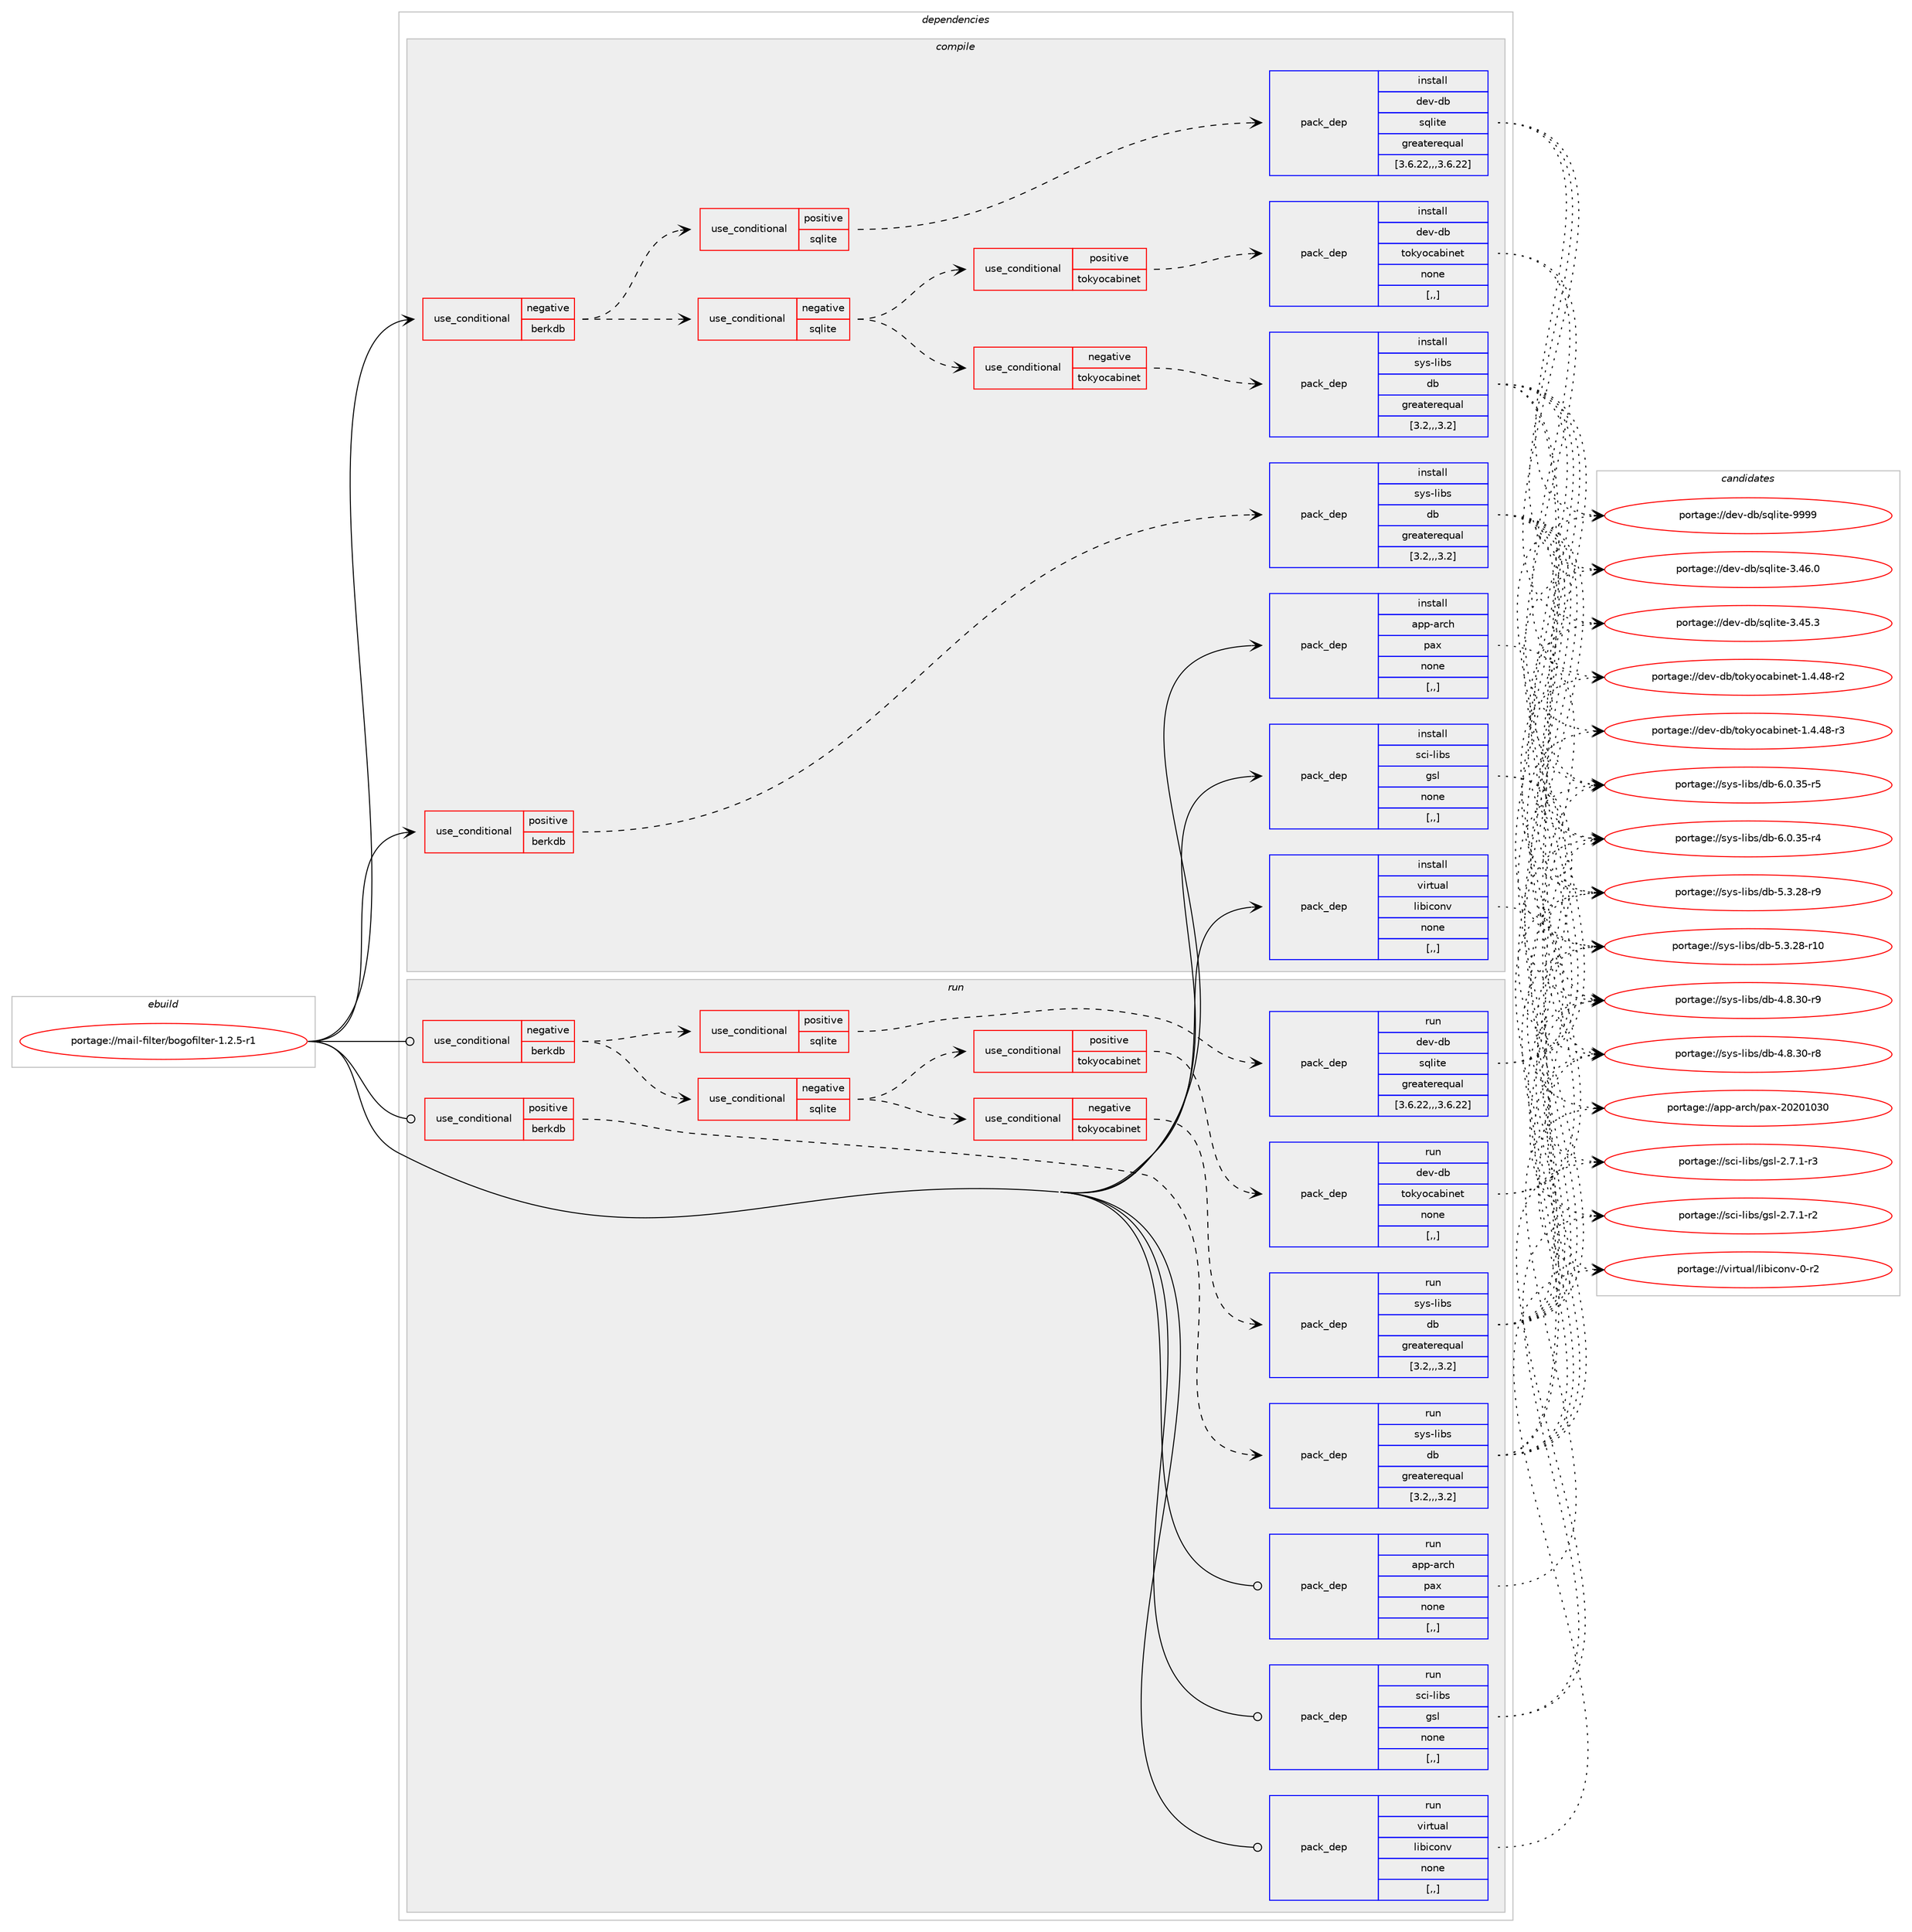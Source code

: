 digraph prolog {

# *************
# Graph options
# *************

newrank=true;
concentrate=true;
compound=true;
graph [rankdir=LR,fontname=Helvetica,fontsize=10,ranksep=1.5];#, ranksep=2.5, nodesep=0.2];
edge  [arrowhead=vee];
node  [fontname=Helvetica,fontsize=10];

# **********
# The ebuild
# **********

subgraph cluster_leftcol {
color=gray;
label=<<i>ebuild</i>>;
id [label="portage://mail-filter/bogofilter-1.2.5-r1", color=red, width=4, href="../mail-filter/bogofilter-1.2.5-r1.svg"];
}

# ****************
# The dependencies
# ****************

subgraph cluster_midcol {
color=gray;
label=<<i>dependencies</i>>;
subgraph cluster_compile {
fillcolor="#eeeeee";
style=filled;
label=<<i>compile</i>>;
subgraph cond69846 {
dependency277665 [label=<<TABLE BORDER="0" CELLBORDER="1" CELLSPACING="0" CELLPADDING="4"><TR><TD ROWSPAN="3" CELLPADDING="10">use_conditional</TD></TR><TR><TD>negative</TD></TR><TR><TD>berkdb</TD></TR></TABLE>>, shape=none, color=red];
subgraph cond69847 {
dependency277666 [label=<<TABLE BORDER="0" CELLBORDER="1" CELLSPACING="0" CELLPADDING="4"><TR><TD ROWSPAN="3" CELLPADDING="10">use_conditional</TD></TR><TR><TD>positive</TD></TR><TR><TD>sqlite</TD></TR></TABLE>>, shape=none, color=red];
subgraph pack205531 {
dependency277667 [label=<<TABLE BORDER="0" CELLBORDER="1" CELLSPACING="0" CELLPADDING="4" WIDTH="220"><TR><TD ROWSPAN="6" CELLPADDING="30">pack_dep</TD></TR><TR><TD WIDTH="110">install</TD></TR><TR><TD>dev-db</TD></TR><TR><TD>sqlite</TD></TR><TR><TD>greaterequal</TD></TR><TR><TD>[3.6.22,,,3.6.22]</TD></TR></TABLE>>, shape=none, color=blue];
}
dependency277666:e -> dependency277667:w [weight=20,style="dashed",arrowhead="vee"];
}
dependency277665:e -> dependency277666:w [weight=20,style="dashed",arrowhead="vee"];
subgraph cond69848 {
dependency277668 [label=<<TABLE BORDER="0" CELLBORDER="1" CELLSPACING="0" CELLPADDING="4"><TR><TD ROWSPAN="3" CELLPADDING="10">use_conditional</TD></TR><TR><TD>negative</TD></TR><TR><TD>sqlite</TD></TR></TABLE>>, shape=none, color=red];
subgraph cond69849 {
dependency277669 [label=<<TABLE BORDER="0" CELLBORDER="1" CELLSPACING="0" CELLPADDING="4"><TR><TD ROWSPAN="3" CELLPADDING="10">use_conditional</TD></TR><TR><TD>positive</TD></TR><TR><TD>tokyocabinet</TD></TR></TABLE>>, shape=none, color=red];
subgraph pack205532 {
dependency277670 [label=<<TABLE BORDER="0" CELLBORDER="1" CELLSPACING="0" CELLPADDING="4" WIDTH="220"><TR><TD ROWSPAN="6" CELLPADDING="30">pack_dep</TD></TR><TR><TD WIDTH="110">install</TD></TR><TR><TD>dev-db</TD></TR><TR><TD>tokyocabinet</TD></TR><TR><TD>none</TD></TR><TR><TD>[,,]</TD></TR></TABLE>>, shape=none, color=blue];
}
dependency277669:e -> dependency277670:w [weight=20,style="dashed",arrowhead="vee"];
}
dependency277668:e -> dependency277669:w [weight=20,style="dashed",arrowhead="vee"];
subgraph cond69850 {
dependency277671 [label=<<TABLE BORDER="0" CELLBORDER="1" CELLSPACING="0" CELLPADDING="4"><TR><TD ROWSPAN="3" CELLPADDING="10">use_conditional</TD></TR><TR><TD>negative</TD></TR><TR><TD>tokyocabinet</TD></TR></TABLE>>, shape=none, color=red];
subgraph pack205533 {
dependency277672 [label=<<TABLE BORDER="0" CELLBORDER="1" CELLSPACING="0" CELLPADDING="4" WIDTH="220"><TR><TD ROWSPAN="6" CELLPADDING="30">pack_dep</TD></TR><TR><TD WIDTH="110">install</TD></TR><TR><TD>sys-libs</TD></TR><TR><TD>db</TD></TR><TR><TD>greaterequal</TD></TR><TR><TD>[3.2,,,3.2]</TD></TR></TABLE>>, shape=none, color=blue];
}
dependency277671:e -> dependency277672:w [weight=20,style="dashed",arrowhead="vee"];
}
dependency277668:e -> dependency277671:w [weight=20,style="dashed",arrowhead="vee"];
}
dependency277665:e -> dependency277668:w [weight=20,style="dashed",arrowhead="vee"];
}
id:e -> dependency277665:w [weight=20,style="solid",arrowhead="vee"];
subgraph cond69851 {
dependency277673 [label=<<TABLE BORDER="0" CELLBORDER="1" CELLSPACING="0" CELLPADDING="4"><TR><TD ROWSPAN="3" CELLPADDING="10">use_conditional</TD></TR><TR><TD>positive</TD></TR><TR><TD>berkdb</TD></TR></TABLE>>, shape=none, color=red];
subgraph pack205534 {
dependency277674 [label=<<TABLE BORDER="0" CELLBORDER="1" CELLSPACING="0" CELLPADDING="4" WIDTH="220"><TR><TD ROWSPAN="6" CELLPADDING="30">pack_dep</TD></TR><TR><TD WIDTH="110">install</TD></TR><TR><TD>sys-libs</TD></TR><TR><TD>db</TD></TR><TR><TD>greaterequal</TD></TR><TR><TD>[3.2,,,3.2]</TD></TR></TABLE>>, shape=none, color=blue];
}
dependency277673:e -> dependency277674:w [weight=20,style="dashed",arrowhead="vee"];
}
id:e -> dependency277673:w [weight=20,style="solid",arrowhead="vee"];
subgraph pack205535 {
dependency277675 [label=<<TABLE BORDER="0" CELLBORDER="1" CELLSPACING="0" CELLPADDING="4" WIDTH="220"><TR><TD ROWSPAN="6" CELLPADDING="30">pack_dep</TD></TR><TR><TD WIDTH="110">install</TD></TR><TR><TD>app-arch</TD></TR><TR><TD>pax</TD></TR><TR><TD>none</TD></TR><TR><TD>[,,]</TD></TR></TABLE>>, shape=none, color=blue];
}
id:e -> dependency277675:w [weight=20,style="solid",arrowhead="vee"];
subgraph pack205536 {
dependency277676 [label=<<TABLE BORDER="0" CELLBORDER="1" CELLSPACING="0" CELLPADDING="4" WIDTH="220"><TR><TD ROWSPAN="6" CELLPADDING="30">pack_dep</TD></TR><TR><TD WIDTH="110">install</TD></TR><TR><TD>sci-libs</TD></TR><TR><TD>gsl</TD></TR><TR><TD>none</TD></TR><TR><TD>[,,]</TD></TR></TABLE>>, shape=none, color=blue];
}
id:e -> dependency277676:w [weight=20,style="solid",arrowhead="vee"];
subgraph pack205537 {
dependency277677 [label=<<TABLE BORDER="0" CELLBORDER="1" CELLSPACING="0" CELLPADDING="4" WIDTH="220"><TR><TD ROWSPAN="6" CELLPADDING="30">pack_dep</TD></TR><TR><TD WIDTH="110">install</TD></TR><TR><TD>virtual</TD></TR><TR><TD>libiconv</TD></TR><TR><TD>none</TD></TR><TR><TD>[,,]</TD></TR></TABLE>>, shape=none, color=blue];
}
id:e -> dependency277677:w [weight=20,style="solid",arrowhead="vee"];
}
subgraph cluster_compileandrun {
fillcolor="#eeeeee";
style=filled;
label=<<i>compile and run</i>>;
}
subgraph cluster_run {
fillcolor="#eeeeee";
style=filled;
label=<<i>run</i>>;
subgraph cond69852 {
dependency277678 [label=<<TABLE BORDER="0" CELLBORDER="1" CELLSPACING="0" CELLPADDING="4"><TR><TD ROWSPAN="3" CELLPADDING="10">use_conditional</TD></TR><TR><TD>negative</TD></TR><TR><TD>berkdb</TD></TR></TABLE>>, shape=none, color=red];
subgraph cond69853 {
dependency277679 [label=<<TABLE BORDER="0" CELLBORDER="1" CELLSPACING="0" CELLPADDING="4"><TR><TD ROWSPAN="3" CELLPADDING="10">use_conditional</TD></TR><TR><TD>positive</TD></TR><TR><TD>sqlite</TD></TR></TABLE>>, shape=none, color=red];
subgraph pack205538 {
dependency277680 [label=<<TABLE BORDER="0" CELLBORDER="1" CELLSPACING="0" CELLPADDING="4" WIDTH="220"><TR><TD ROWSPAN="6" CELLPADDING="30">pack_dep</TD></TR><TR><TD WIDTH="110">run</TD></TR><TR><TD>dev-db</TD></TR><TR><TD>sqlite</TD></TR><TR><TD>greaterequal</TD></TR><TR><TD>[3.6.22,,,3.6.22]</TD></TR></TABLE>>, shape=none, color=blue];
}
dependency277679:e -> dependency277680:w [weight=20,style="dashed",arrowhead="vee"];
}
dependency277678:e -> dependency277679:w [weight=20,style="dashed",arrowhead="vee"];
subgraph cond69854 {
dependency277681 [label=<<TABLE BORDER="0" CELLBORDER="1" CELLSPACING="0" CELLPADDING="4"><TR><TD ROWSPAN="3" CELLPADDING="10">use_conditional</TD></TR><TR><TD>negative</TD></TR><TR><TD>sqlite</TD></TR></TABLE>>, shape=none, color=red];
subgraph cond69855 {
dependency277682 [label=<<TABLE BORDER="0" CELLBORDER="1" CELLSPACING="0" CELLPADDING="4"><TR><TD ROWSPAN="3" CELLPADDING="10">use_conditional</TD></TR><TR><TD>positive</TD></TR><TR><TD>tokyocabinet</TD></TR></TABLE>>, shape=none, color=red];
subgraph pack205539 {
dependency277683 [label=<<TABLE BORDER="0" CELLBORDER="1" CELLSPACING="0" CELLPADDING="4" WIDTH="220"><TR><TD ROWSPAN="6" CELLPADDING="30">pack_dep</TD></TR><TR><TD WIDTH="110">run</TD></TR><TR><TD>dev-db</TD></TR><TR><TD>tokyocabinet</TD></TR><TR><TD>none</TD></TR><TR><TD>[,,]</TD></TR></TABLE>>, shape=none, color=blue];
}
dependency277682:e -> dependency277683:w [weight=20,style="dashed",arrowhead="vee"];
}
dependency277681:e -> dependency277682:w [weight=20,style="dashed",arrowhead="vee"];
subgraph cond69856 {
dependency277684 [label=<<TABLE BORDER="0" CELLBORDER="1" CELLSPACING="0" CELLPADDING="4"><TR><TD ROWSPAN="3" CELLPADDING="10">use_conditional</TD></TR><TR><TD>negative</TD></TR><TR><TD>tokyocabinet</TD></TR></TABLE>>, shape=none, color=red];
subgraph pack205540 {
dependency277685 [label=<<TABLE BORDER="0" CELLBORDER="1" CELLSPACING="0" CELLPADDING="4" WIDTH="220"><TR><TD ROWSPAN="6" CELLPADDING="30">pack_dep</TD></TR><TR><TD WIDTH="110">run</TD></TR><TR><TD>sys-libs</TD></TR><TR><TD>db</TD></TR><TR><TD>greaterequal</TD></TR><TR><TD>[3.2,,,3.2]</TD></TR></TABLE>>, shape=none, color=blue];
}
dependency277684:e -> dependency277685:w [weight=20,style="dashed",arrowhead="vee"];
}
dependency277681:e -> dependency277684:w [weight=20,style="dashed",arrowhead="vee"];
}
dependency277678:e -> dependency277681:w [weight=20,style="dashed",arrowhead="vee"];
}
id:e -> dependency277678:w [weight=20,style="solid",arrowhead="odot"];
subgraph cond69857 {
dependency277686 [label=<<TABLE BORDER="0" CELLBORDER="1" CELLSPACING="0" CELLPADDING="4"><TR><TD ROWSPAN="3" CELLPADDING="10">use_conditional</TD></TR><TR><TD>positive</TD></TR><TR><TD>berkdb</TD></TR></TABLE>>, shape=none, color=red];
subgraph pack205541 {
dependency277687 [label=<<TABLE BORDER="0" CELLBORDER="1" CELLSPACING="0" CELLPADDING="4" WIDTH="220"><TR><TD ROWSPAN="6" CELLPADDING="30">pack_dep</TD></TR><TR><TD WIDTH="110">run</TD></TR><TR><TD>sys-libs</TD></TR><TR><TD>db</TD></TR><TR><TD>greaterequal</TD></TR><TR><TD>[3.2,,,3.2]</TD></TR></TABLE>>, shape=none, color=blue];
}
dependency277686:e -> dependency277687:w [weight=20,style="dashed",arrowhead="vee"];
}
id:e -> dependency277686:w [weight=20,style="solid",arrowhead="odot"];
subgraph pack205542 {
dependency277688 [label=<<TABLE BORDER="0" CELLBORDER="1" CELLSPACING="0" CELLPADDING="4" WIDTH="220"><TR><TD ROWSPAN="6" CELLPADDING="30">pack_dep</TD></TR><TR><TD WIDTH="110">run</TD></TR><TR><TD>app-arch</TD></TR><TR><TD>pax</TD></TR><TR><TD>none</TD></TR><TR><TD>[,,]</TD></TR></TABLE>>, shape=none, color=blue];
}
id:e -> dependency277688:w [weight=20,style="solid",arrowhead="odot"];
subgraph pack205543 {
dependency277689 [label=<<TABLE BORDER="0" CELLBORDER="1" CELLSPACING="0" CELLPADDING="4" WIDTH="220"><TR><TD ROWSPAN="6" CELLPADDING="30">pack_dep</TD></TR><TR><TD WIDTH="110">run</TD></TR><TR><TD>sci-libs</TD></TR><TR><TD>gsl</TD></TR><TR><TD>none</TD></TR><TR><TD>[,,]</TD></TR></TABLE>>, shape=none, color=blue];
}
id:e -> dependency277689:w [weight=20,style="solid",arrowhead="odot"];
subgraph pack205544 {
dependency277690 [label=<<TABLE BORDER="0" CELLBORDER="1" CELLSPACING="0" CELLPADDING="4" WIDTH="220"><TR><TD ROWSPAN="6" CELLPADDING="30">pack_dep</TD></TR><TR><TD WIDTH="110">run</TD></TR><TR><TD>virtual</TD></TR><TR><TD>libiconv</TD></TR><TR><TD>none</TD></TR><TR><TD>[,,]</TD></TR></TABLE>>, shape=none, color=blue];
}
id:e -> dependency277690:w [weight=20,style="solid",arrowhead="odot"];
}
}

# **************
# The candidates
# **************

subgraph cluster_choices {
rank=same;
color=gray;
label=<<i>candidates</i>>;

subgraph choice205531 {
color=black;
nodesep=1;
choice1001011184510098471151131081051161014557575757 [label="portage://dev-db/sqlite-9999", color=red, width=4,href="../dev-db/sqlite-9999.svg"];
choice10010111845100984711511310810511610145514652544648 [label="portage://dev-db/sqlite-3.46.0", color=red, width=4,href="../dev-db/sqlite-3.46.0.svg"];
choice10010111845100984711511310810511610145514652534651 [label="portage://dev-db/sqlite-3.45.3", color=red, width=4,href="../dev-db/sqlite-3.45.3.svg"];
dependency277667:e -> choice1001011184510098471151131081051161014557575757:w [style=dotted,weight="100"];
dependency277667:e -> choice10010111845100984711511310810511610145514652544648:w [style=dotted,weight="100"];
dependency277667:e -> choice10010111845100984711511310810511610145514652534651:w [style=dotted,weight="100"];
}
subgraph choice205532 {
color=black;
nodesep=1;
choice100101118451009847116111107121111999798105110101116454946524652564511451 [label="portage://dev-db/tokyocabinet-1.4.48-r3", color=red, width=4,href="../dev-db/tokyocabinet-1.4.48-r3.svg"];
choice100101118451009847116111107121111999798105110101116454946524652564511450 [label="portage://dev-db/tokyocabinet-1.4.48-r2", color=red, width=4,href="../dev-db/tokyocabinet-1.4.48-r2.svg"];
dependency277670:e -> choice100101118451009847116111107121111999798105110101116454946524652564511451:w [style=dotted,weight="100"];
dependency277670:e -> choice100101118451009847116111107121111999798105110101116454946524652564511450:w [style=dotted,weight="100"];
}
subgraph choice205533 {
color=black;
nodesep=1;
choice11512111545108105981154710098455446484651534511453 [label="portage://sys-libs/db-6.0.35-r5", color=red, width=4,href="../sys-libs/db-6.0.35-r5.svg"];
choice11512111545108105981154710098455446484651534511452 [label="portage://sys-libs/db-6.0.35-r4", color=red, width=4,href="../sys-libs/db-6.0.35-r4.svg"];
choice11512111545108105981154710098455346514650564511457 [label="portage://sys-libs/db-5.3.28-r9", color=red, width=4,href="../sys-libs/db-5.3.28-r9.svg"];
choice1151211154510810598115471009845534651465056451144948 [label="portage://sys-libs/db-5.3.28-r10", color=red, width=4,href="../sys-libs/db-5.3.28-r10.svg"];
choice11512111545108105981154710098455246564651484511457 [label="portage://sys-libs/db-4.8.30-r9", color=red, width=4,href="../sys-libs/db-4.8.30-r9.svg"];
choice11512111545108105981154710098455246564651484511456 [label="portage://sys-libs/db-4.8.30-r8", color=red, width=4,href="../sys-libs/db-4.8.30-r8.svg"];
dependency277672:e -> choice11512111545108105981154710098455446484651534511453:w [style=dotted,weight="100"];
dependency277672:e -> choice11512111545108105981154710098455446484651534511452:w [style=dotted,weight="100"];
dependency277672:e -> choice11512111545108105981154710098455346514650564511457:w [style=dotted,weight="100"];
dependency277672:e -> choice1151211154510810598115471009845534651465056451144948:w [style=dotted,weight="100"];
dependency277672:e -> choice11512111545108105981154710098455246564651484511457:w [style=dotted,weight="100"];
dependency277672:e -> choice11512111545108105981154710098455246564651484511456:w [style=dotted,weight="100"];
}
subgraph choice205534 {
color=black;
nodesep=1;
choice11512111545108105981154710098455446484651534511453 [label="portage://sys-libs/db-6.0.35-r5", color=red, width=4,href="../sys-libs/db-6.0.35-r5.svg"];
choice11512111545108105981154710098455446484651534511452 [label="portage://sys-libs/db-6.0.35-r4", color=red, width=4,href="../sys-libs/db-6.0.35-r4.svg"];
choice11512111545108105981154710098455346514650564511457 [label="portage://sys-libs/db-5.3.28-r9", color=red, width=4,href="../sys-libs/db-5.3.28-r9.svg"];
choice1151211154510810598115471009845534651465056451144948 [label="portage://sys-libs/db-5.3.28-r10", color=red, width=4,href="../sys-libs/db-5.3.28-r10.svg"];
choice11512111545108105981154710098455246564651484511457 [label="portage://sys-libs/db-4.8.30-r9", color=red, width=4,href="../sys-libs/db-4.8.30-r9.svg"];
choice11512111545108105981154710098455246564651484511456 [label="portage://sys-libs/db-4.8.30-r8", color=red, width=4,href="../sys-libs/db-4.8.30-r8.svg"];
dependency277674:e -> choice11512111545108105981154710098455446484651534511453:w [style=dotted,weight="100"];
dependency277674:e -> choice11512111545108105981154710098455446484651534511452:w [style=dotted,weight="100"];
dependency277674:e -> choice11512111545108105981154710098455346514650564511457:w [style=dotted,weight="100"];
dependency277674:e -> choice1151211154510810598115471009845534651465056451144948:w [style=dotted,weight="100"];
dependency277674:e -> choice11512111545108105981154710098455246564651484511457:w [style=dotted,weight="100"];
dependency277674:e -> choice11512111545108105981154710098455246564651484511456:w [style=dotted,weight="100"];
}
subgraph choice205535 {
color=black;
nodesep=1;
choice971121124597114991044711297120455048504849485148 [label="portage://app-arch/pax-20201030", color=red, width=4,href="../app-arch/pax-20201030.svg"];
dependency277675:e -> choice971121124597114991044711297120455048504849485148:w [style=dotted,weight="100"];
}
subgraph choice205536 {
color=black;
nodesep=1;
choice115991054510810598115471031151084550465546494511451 [label="portage://sci-libs/gsl-2.7.1-r3", color=red, width=4,href="../sci-libs/gsl-2.7.1-r3.svg"];
choice115991054510810598115471031151084550465546494511450 [label="portage://sci-libs/gsl-2.7.1-r2", color=red, width=4,href="../sci-libs/gsl-2.7.1-r2.svg"];
dependency277676:e -> choice115991054510810598115471031151084550465546494511451:w [style=dotted,weight="100"];
dependency277676:e -> choice115991054510810598115471031151084550465546494511450:w [style=dotted,weight="100"];
}
subgraph choice205537 {
color=black;
nodesep=1;
choice1181051141161179710847108105981059911111011845484511450 [label="portage://virtual/libiconv-0-r2", color=red, width=4,href="../virtual/libiconv-0-r2.svg"];
dependency277677:e -> choice1181051141161179710847108105981059911111011845484511450:w [style=dotted,weight="100"];
}
subgraph choice205538 {
color=black;
nodesep=1;
choice1001011184510098471151131081051161014557575757 [label="portage://dev-db/sqlite-9999", color=red, width=4,href="../dev-db/sqlite-9999.svg"];
choice10010111845100984711511310810511610145514652544648 [label="portage://dev-db/sqlite-3.46.0", color=red, width=4,href="../dev-db/sqlite-3.46.0.svg"];
choice10010111845100984711511310810511610145514652534651 [label="portage://dev-db/sqlite-3.45.3", color=red, width=4,href="../dev-db/sqlite-3.45.3.svg"];
dependency277680:e -> choice1001011184510098471151131081051161014557575757:w [style=dotted,weight="100"];
dependency277680:e -> choice10010111845100984711511310810511610145514652544648:w [style=dotted,weight="100"];
dependency277680:e -> choice10010111845100984711511310810511610145514652534651:w [style=dotted,weight="100"];
}
subgraph choice205539 {
color=black;
nodesep=1;
choice100101118451009847116111107121111999798105110101116454946524652564511451 [label="portage://dev-db/tokyocabinet-1.4.48-r3", color=red, width=4,href="../dev-db/tokyocabinet-1.4.48-r3.svg"];
choice100101118451009847116111107121111999798105110101116454946524652564511450 [label="portage://dev-db/tokyocabinet-1.4.48-r2", color=red, width=4,href="../dev-db/tokyocabinet-1.4.48-r2.svg"];
dependency277683:e -> choice100101118451009847116111107121111999798105110101116454946524652564511451:w [style=dotted,weight="100"];
dependency277683:e -> choice100101118451009847116111107121111999798105110101116454946524652564511450:w [style=dotted,weight="100"];
}
subgraph choice205540 {
color=black;
nodesep=1;
choice11512111545108105981154710098455446484651534511453 [label="portage://sys-libs/db-6.0.35-r5", color=red, width=4,href="../sys-libs/db-6.0.35-r5.svg"];
choice11512111545108105981154710098455446484651534511452 [label="portage://sys-libs/db-6.0.35-r4", color=red, width=4,href="../sys-libs/db-6.0.35-r4.svg"];
choice11512111545108105981154710098455346514650564511457 [label="portage://sys-libs/db-5.3.28-r9", color=red, width=4,href="../sys-libs/db-5.3.28-r9.svg"];
choice1151211154510810598115471009845534651465056451144948 [label="portage://sys-libs/db-5.3.28-r10", color=red, width=4,href="../sys-libs/db-5.3.28-r10.svg"];
choice11512111545108105981154710098455246564651484511457 [label="portage://sys-libs/db-4.8.30-r9", color=red, width=4,href="../sys-libs/db-4.8.30-r9.svg"];
choice11512111545108105981154710098455246564651484511456 [label="portage://sys-libs/db-4.8.30-r8", color=red, width=4,href="../sys-libs/db-4.8.30-r8.svg"];
dependency277685:e -> choice11512111545108105981154710098455446484651534511453:w [style=dotted,weight="100"];
dependency277685:e -> choice11512111545108105981154710098455446484651534511452:w [style=dotted,weight="100"];
dependency277685:e -> choice11512111545108105981154710098455346514650564511457:w [style=dotted,weight="100"];
dependency277685:e -> choice1151211154510810598115471009845534651465056451144948:w [style=dotted,weight="100"];
dependency277685:e -> choice11512111545108105981154710098455246564651484511457:w [style=dotted,weight="100"];
dependency277685:e -> choice11512111545108105981154710098455246564651484511456:w [style=dotted,weight="100"];
}
subgraph choice205541 {
color=black;
nodesep=1;
choice11512111545108105981154710098455446484651534511453 [label="portage://sys-libs/db-6.0.35-r5", color=red, width=4,href="../sys-libs/db-6.0.35-r5.svg"];
choice11512111545108105981154710098455446484651534511452 [label="portage://sys-libs/db-6.0.35-r4", color=red, width=4,href="../sys-libs/db-6.0.35-r4.svg"];
choice11512111545108105981154710098455346514650564511457 [label="portage://sys-libs/db-5.3.28-r9", color=red, width=4,href="../sys-libs/db-5.3.28-r9.svg"];
choice1151211154510810598115471009845534651465056451144948 [label="portage://sys-libs/db-5.3.28-r10", color=red, width=4,href="../sys-libs/db-5.3.28-r10.svg"];
choice11512111545108105981154710098455246564651484511457 [label="portage://sys-libs/db-4.8.30-r9", color=red, width=4,href="../sys-libs/db-4.8.30-r9.svg"];
choice11512111545108105981154710098455246564651484511456 [label="portage://sys-libs/db-4.8.30-r8", color=red, width=4,href="../sys-libs/db-4.8.30-r8.svg"];
dependency277687:e -> choice11512111545108105981154710098455446484651534511453:w [style=dotted,weight="100"];
dependency277687:e -> choice11512111545108105981154710098455446484651534511452:w [style=dotted,weight="100"];
dependency277687:e -> choice11512111545108105981154710098455346514650564511457:w [style=dotted,weight="100"];
dependency277687:e -> choice1151211154510810598115471009845534651465056451144948:w [style=dotted,weight="100"];
dependency277687:e -> choice11512111545108105981154710098455246564651484511457:w [style=dotted,weight="100"];
dependency277687:e -> choice11512111545108105981154710098455246564651484511456:w [style=dotted,weight="100"];
}
subgraph choice205542 {
color=black;
nodesep=1;
choice971121124597114991044711297120455048504849485148 [label="portage://app-arch/pax-20201030", color=red, width=4,href="../app-arch/pax-20201030.svg"];
dependency277688:e -> choice971121124597114991044711297120455048504849485148:w [style=dotted,weight="100"];
}
subgraph choice205543 {
color=black;
nodesep=1;
choice115991054510810598115471031151084550465546494511451 [label="portage://sci-libs/gsl-2.7.1-r3", color=red, width=4,href="../sci-libs/gsl-2.7.1-r3.svg"];
choice115991054510810598115471031151084550465546494511450 [label="portage://sci-libs/gsl-2.7.1-r2", color=red, width=4,href="../sci-libs/gsl-2.7.1-r2.svg"];
dependency277689:e -> choice115991054510810598115471031151084550465546494511451:w [style=dotted,weight="100"];
dependency277689:e -> choice115991054510810598115471031151084550465546494511450:w [style=dotted,weight="100"];
}
subgraph choice205544 {
color=black;
nodesep=1;
choice1181051141161179710847108105981059911111011845484511450 [label="portage://virtual/libiconv-0-r2", color=red, width=4,href="../virtual/libiconv-0-r2.svg"];
dependency277690:e -> choice1181051141161179710847108105981059911111011845484511450:w [style=dotted,weight="100"];
}
}

}
